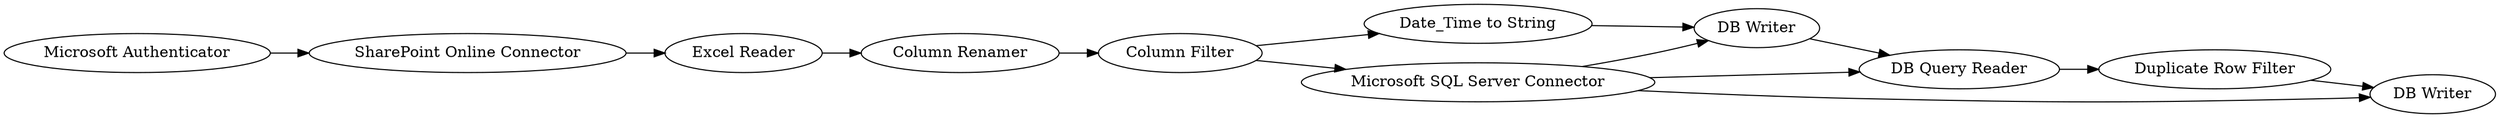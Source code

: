 digraph {
	1 [label="SharePoint Online Connector"]
	100 [label="Excel Reader"]
	111 [label="DB Writer"]
	112 [label="Microsoft SQL Server Connector"]
	113 [label="Microsoft Authenticator"]
	114 [label="Column Renamer"]
	115 [label="Column Filter"]
	116 [label="Date_Time to String"]
	117 [label="DB Query Reader"]
	118 [label="Duplicate Row Filter"]
	119 [label="DB Writer"]
	1 -> 100
	100 -> 114
	111 -> 117
	112 -> 117
	112 -> 119
	112 -> 111
	113 -> 1
	114 -> 115
	115 -> 116
	115 -> 112
	116 -> 111
	117 -> 118
	118 -> 119
	rankdir=LR
}
